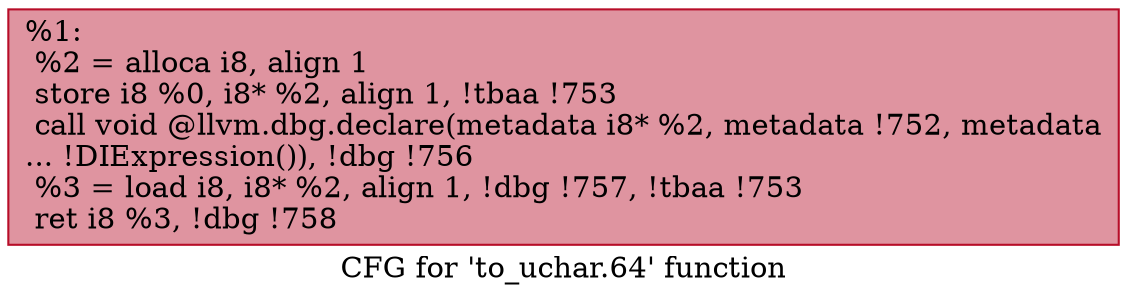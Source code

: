 digraph "CFG for 'to_uchar.64' function" {
	label="CFG for 'to_uchar.64' function";

	Node0x10b6850 [shape=record,color="#b70d28ff", style=filled, fillcolor="#b70d2870",label="{%1:\l  %2 = alloca i8, align 1\l  store i8 %0, i8* %2, align 1, !tbaa !753\l  call void @llvm.dbg.declare(metadata i8* %2, metadata !752, metadata\l... !DIExpression()), !dbg !756\l  %3 = load i8, i8* %2, align 1, !dbg !757, !tbaa !753\l  ret i8 %3, !dbg !758\l}"];
}
